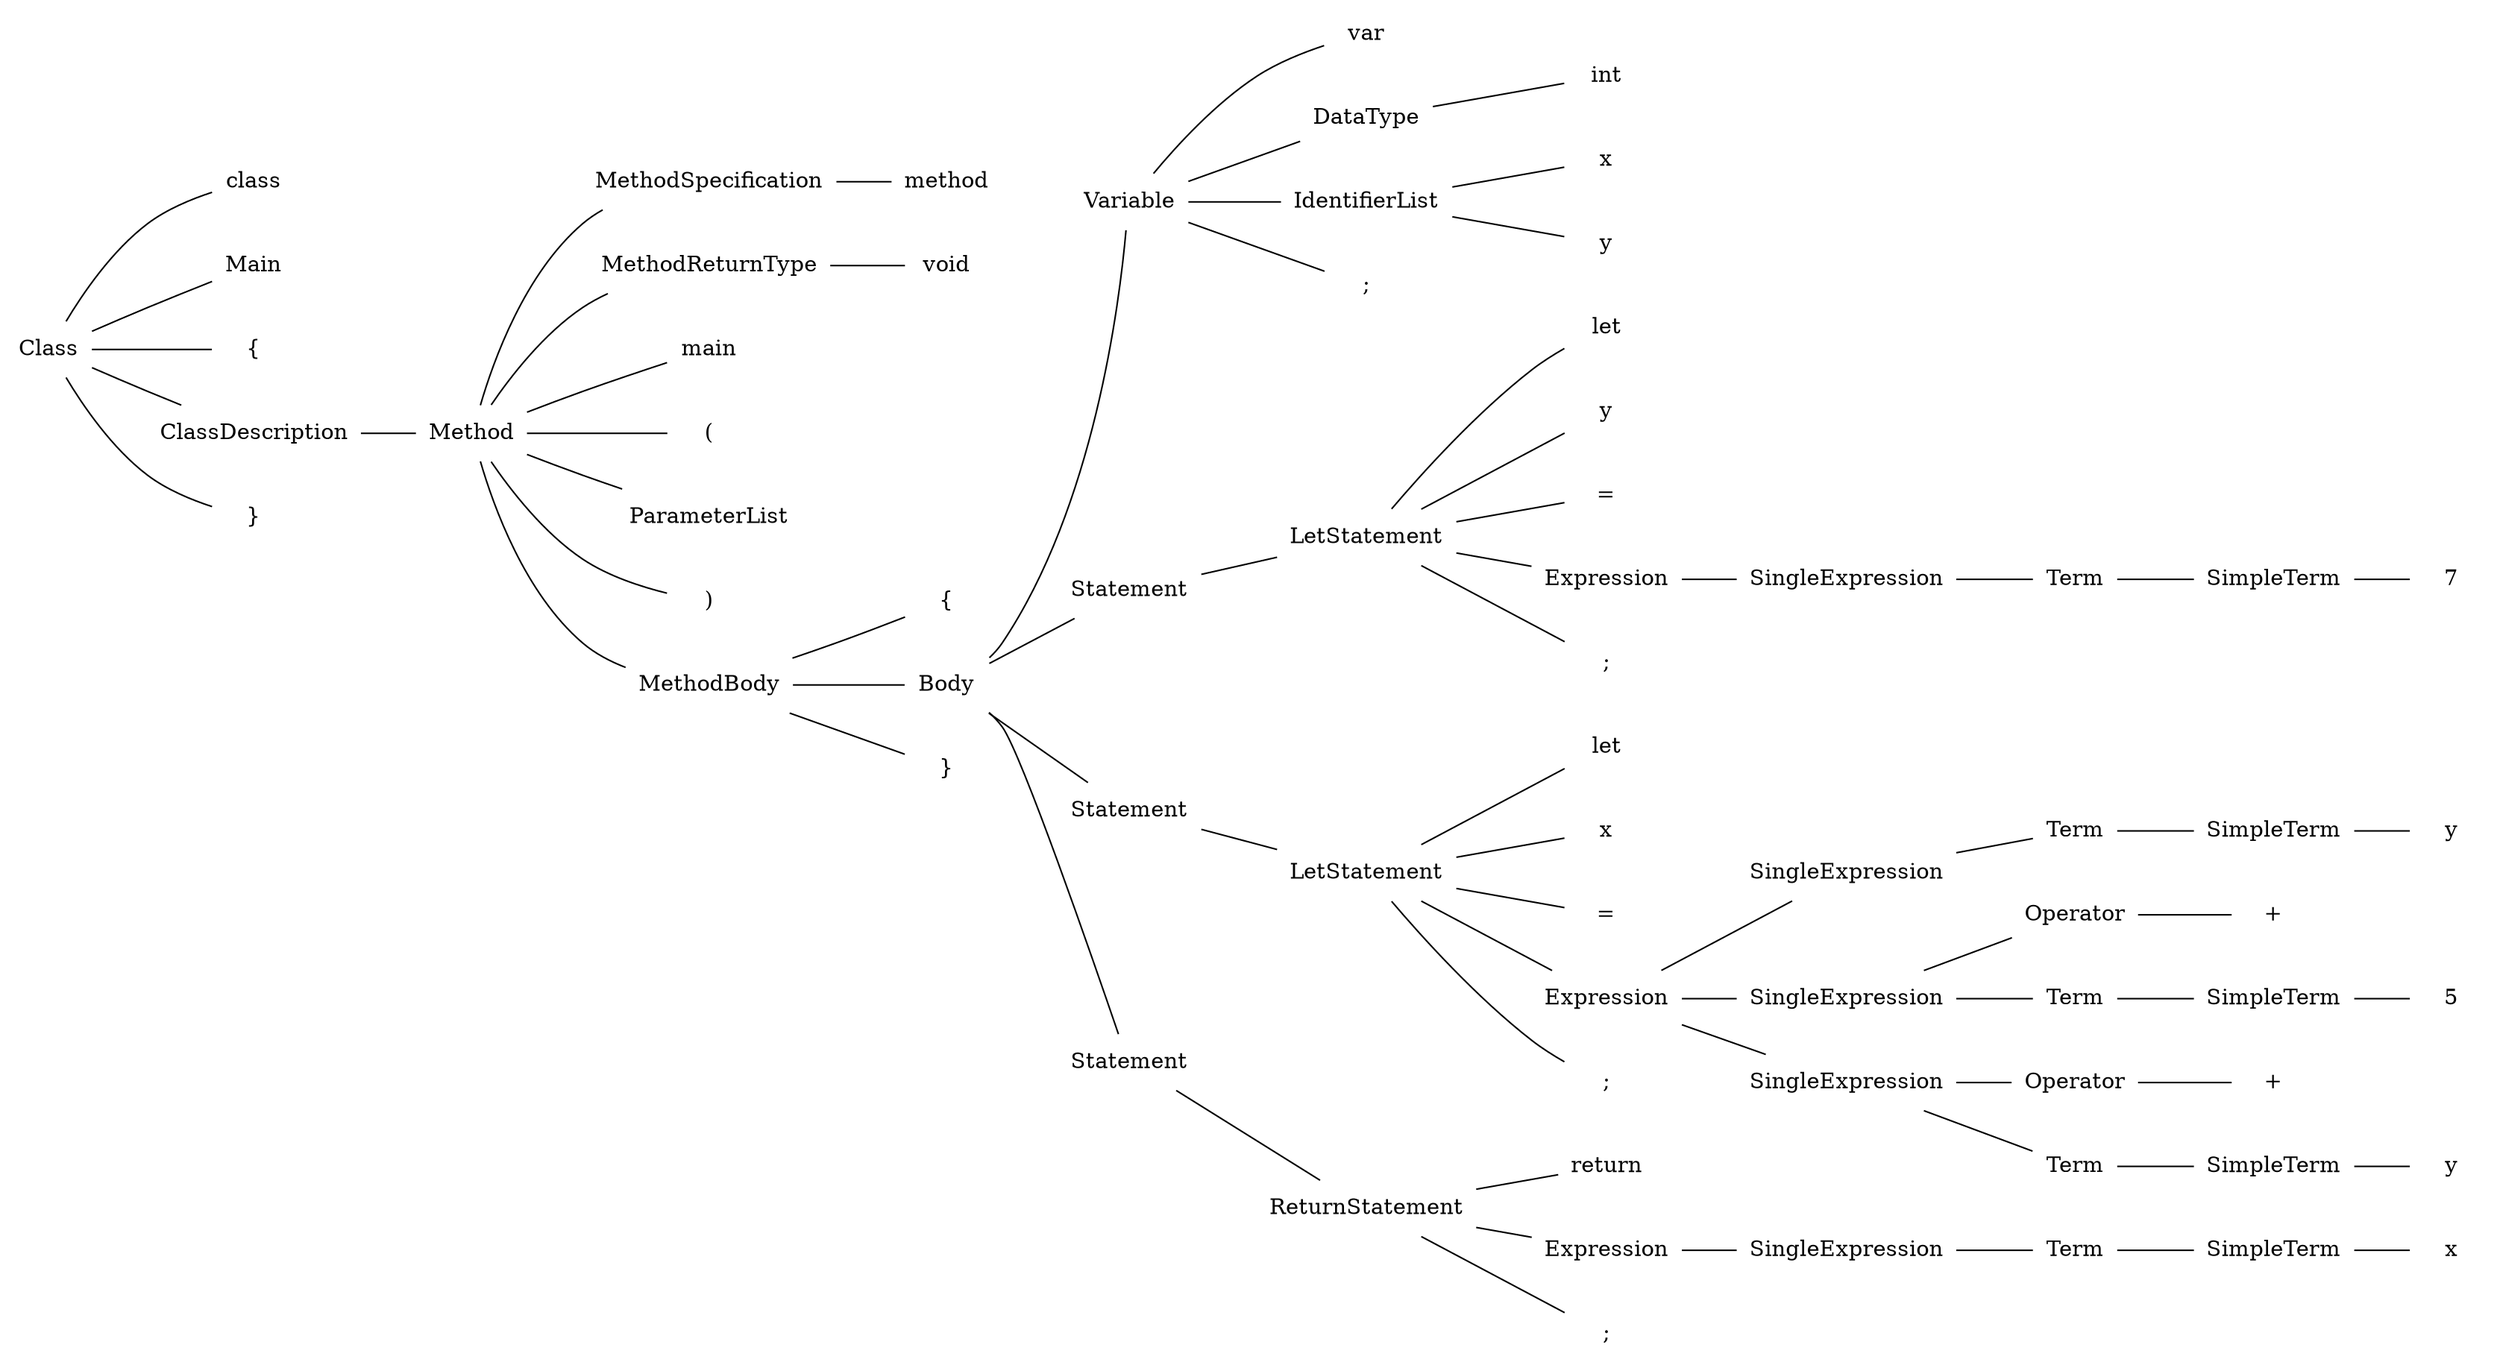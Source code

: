 digraph ClassList {
 rankdir = LR;
 layout  = dot;
   node2036570311456 [shape=none, label ="Class"]
   node2036570332192[shape=none, label ="class"]
   node2036570311456->node2036570332192[arrowhead=none]
   node2036570332624[shape=none, label ="Main"]
   node2036570311456->node2036570332624[arrowhead=none]
   node2036570333056[shape=none, label ="{"]
   node2036570311456->node2036570333056[arrowhead=none]
   node2036570333488[shape=none, label ="ClassDescription"]
     node2036570333488 [shape=none, label ="ClassDescription"]
     node2036570333920[shape=none, label ="Method"]
       node2036570333920 [shape=none, label ="Method"]
       node2036570334352[shape=none, label ="MethodSpecification"]
         node2036570334352 [shape=none, label ="MethodSpecification"]
         node2036570334784[shape=none, label ="method"]
         node2036570334352->node2036570334784[arrowhead=none]

       node2036570333920->node2036570334352[arrowhead=none]
       node2036570335216[shape=none, label ="MethodReturnType"]
         node2036570335216 [shape=none, label ="MethodReturnType"]
         node2036570357328[shape=none, label ="void"]
         node2036570335216->node2036570357328[arrowhead=none]

       node2036570333920->node2036570335216[arrowhead=none]
       node2036570335792[shape=none, label ="main"]
       node2036570333920->node2036570335792[arrowhead=none]
       node2036570357968[shape=none, label ="("]
       node2036570333920->node2036570357968[arrowhead=none]
       node2036570358400[shape=none, label ="ParameterList"]
         node2036570358400 [shape=none, label ="ParameterList"]

       node2036570333920->node2036570358400[arrowhead=none]
       node2036570358832[shape=none, label =")"]
       node2036570333920->node2036570358832[arrowhead=none]
       node2036570359264[shape=none, label ="MethodBody"]
         node2036570359264 [shape=none, label ="MethodBody"]
         node2036570359696[shape=none, label ="{"]
         node2036570359264->node2036570359696[arrowhead=none]
         node2036570365120[shape=none, label ="Body"]
           node2036570365120 [shape=none, label ="Body"]
           node2036570365600[shape=none, label ="Variable"]
             node2036570365600 [shape=none, label ="Variable"]
             node2036570366800[shape=none, label ="var"]
             node2036570365600->node2036570366800[arrowhead=none]
             node2036570368000[shape=none, label ="DataType"]
               node2036570368000 [shape=none, label ="DataType"]
               node2036570365360[shape=none, label ="int"]
               node2036570368000->node2036570365360[arrowhead=none]

             node2036570365600->node2036570368000[arrowhead=none]
             node2036570364640[shape=none, label ="IdentifierList"]
               node2036570364640 [shape=none, label ="IdentifierList"]
               node2036570366320[shape=none, label ="x"]
               node2036570364640->node2036570366320[arrowhead=none]
               node2036570367040[shape=none, label ="y"]
               node2036570364640->node2036570367040[arrowhead=none]

             node2036570365600->node2036570364640[arrowhead=none]
             node2036570365840[shape=none, label =";"]
             node2036570365600->node2036570365840[arrowhead=none]

           node2036570365120->node2036570365600[arrowhead=none]
           node2036570364400[shape=none, label ="Statement"]
             node2036570364400 [shape=none, label ="Statement"]
             node2036570367760[shape=none, label ="LetStatement"]
               node2036570367760 [shape=none, label ="LetStatement"]
               node2036570366080[shape=none, label ="let"]
               node2036570367760->node2036570366080[arrowhead=none]
               node2036570366560[shape=none, label ="y"]
               node2036570367760->node2036570366560[arrowhead=none]
               node2036570367280[shape=none, label ="="]
               node2036570367760->node2036570367280[arrowhead=none]
               node2036570367520[shape=none, label ="Expression"]
                 node2036570367520 [shape=none, label ="Expression"]
                 node2036570364880[shape=none, label ="SingleExpression"]
                   node2036570364880 [shape=none, label ="SingleExpression"]
                   node2036570384240[shape=none, label ="Term"]
                     node2036570384240 [shape=none, label ="Term"]
                     node2036570383280[shape=none, label ="SimpleTerm"]
                       node2036570383280 [shape=none, label ="SimpleTerm"]
                       node2036570387840[shape=none, label ="7"]
                       node2036570383280->node2036570387840[arrowhead=none]

                     node2036570384240->node2036570383280[arrowhead=none]

                   node2036570364880->node2036570384240[arrowhead=none]

                 node2036570367520->node2036570364880[arrowhead=none]

               node2036570367760->node2036570367520[arrowhead=none]
               node2036570390240[shape=none, label =";"]
               node2036570367760->node2036570390240[arrowhead=none]

             node2036570364400->node2036570367760[arrowhead=none]

           node2036570365120->node2036570364400[arrowhead=none]
           node2036570384480[shape=none, label ="Statement"]
             node2036570384480 [shape=none, label ="Statement"]
             node2036570390000[shape=none, label ="LetStatement"]
               node2036570390000 [shape=none, label ="LetStatement"]
               node2036570386160[shape=none, label ="let"]
               node2036570390000->node2036570386160[arrowhead=none]
               node2036570387120[shape=none, label ="x"]
               node2036570390000->node2036570387120[arrowhead=none]
               node2036570390480[shape=none, label ="="]
               node2036570390000->node2036570390480[arrowhead=none]
               node2036570387360[shape=none, label ="Expression"]
                 node2036570387360 [shape=none, label ="Expression"]
                 node2036570384720[shape=none, label ="SingleExpression"]
                   node2036570384720 [shape=none, label ="SingleExpression"]
                   node2036570384000[shape=none, label ="Term"]
                     node2036570384000 [shape=none, label ="Term"]
                     node2036570388320[shape=none, label ="SimpleTerm"]
                       node2036570388320 [shape=none, label ="SimpleTerm"]
                       node2036570383520[shape=none, label ="y"]
                       node2036570388320->node2036570383520[arrowhead=none]

                     node2036570384000->node2036570388320[arrowhead=none]

                   node2036570384720->node2036570384000[arrowhead=none]

                 node2036570387360->node2036570384720[arrowhead=none]
                 node2036570386640[shape=none, label ="SingleExpression"]
                   node2036570386640 [shape=none, label ="SingleExpression"]
                   node2036570389280[shape=none, label ="Operator"]
                     node2036570389280 [shape=none, label ="Operator"]
                     node2036570387600[shape=none, label ="+"]
                     node2036570389280->node2036570387600[arrowhead=none]

                   node2036570386640->node2036570389280[arrowhead=none]
                   node2036570385920[shape=none, label ="Term"]
                     node2036570385920 [shape=none, label ="Term"]
                     node2036570388560[shape=none, label ="SimpleTerm"]
                       node2036570388560 [shape=none, label ="SimpleTerm"]
                       node2036570384960[shape=none, label ="5"]
                       node2036570388560->node2036570384960[arrowhead=none]

                     node2036570385920->node2036570388560[arrowhead=none]

                   node2036570386640->node2036570385920[arrowhead=none]

                 node2036570387360->node2036570386640[arrowhead=none]
                 node2036570389760[shape=none, label ="SingleExpression"]
                   node2036570389760 [shape=none, label ="SingleExpression"]
                   node2036570385200[shape=none, label ="Operator"]
                     node2036570385200 [shape=none, label ="Operator"]
                     node2036570390720[shape=none, label ="+"]
                     node2036570385200->node2036570390720[arrowhead=none]

                   node2036570389760->node2036570385200[arrowhead=none]
                   node2036570386400[shape=none, label ="Term"]
                     node2036570386400 [shape=none, label ="Term"]
                     node2036570388800[shape=none, label ="SimpleTerm"]
                       node2036570388800 [shape=none, label ="SimpleTerm"]
                       node2036570390960[shape=none, label ="y"]
                       node2036570388800->node2036570390960[arrowhead=none]

                     node2036570386400->node2036570388800[arrowhead=none]

                   node2036570389760->node2036570386400[arrowhead=none]

                 node2036570387360->node2036570389760[arrowhead=none]

               node2036570390000->node2036570387360[arrowhead=none]
               node2036570385440[shape=none, label =";"]
               node2036570390000->node2036570385440[arrowhead=none]

             node2036570384480->node2036570390000[arrowhead=none]

           node2036570365120->node2036570384480[arrowhead=none]
           node2036570385680[shape=none, label ="Statement"]
             node2036570385680 [shape=none, label ="Statement"]
             node2036570388080[shape=none, label ="ReturnStatement"]
               node2036570388080 [shape=none, label ="ReturnStatement"]
               node2036570389040[shape=none, label ="return"]
               node2036570388080->node2036570389040[arrowhead=none]
               node2036570386880[shape=none, label ="Expression"]
                 node2036570386880 [shape=none, label ="Expression"]
                 node2036570389520[shape=none, label ="SingleExpression"]
                   node2036570389520 [shape=none, label ="SingleExpression"]
                   node2036570383760[shape=none, label ="Term"]
                     node2036570383760 [shape=none, label ="Term"]
                     node2036570425552[shape=none, label ="SimpleTerm"]
                       node2036570425552 [shape=none, label ="SimpleTerm"]
                       node2036570420992[shape=none, label ="x"]
                       node2036570425552->node2036570420992[arrowhead=none]

                     node2036570383760->node2036570425552[arrowhead=none]

                   node2036570389520->node2036570383760[arrowhead=none]

                 node2036570386880->node2036570389520[arrowhead=none]

               node2036570388080->node2036570386880[arrowhead=none]
               node2036570425312[shape=none, label =";"]
               node2036570388080->node2036570425312[arrowhead=none]

             node2036570385680->node2036570388080[arrowhead=none]

           node2036570365120->node2036570385680[arrowhead=none]

         node2036570359264->node2036570365120[arrowhead=none]
         node2036570423392[shape=none, label ="}"]
         node2036570359264->node2036570423392[arrowhead=none]

       node2036570333920->node2036570359264[arrowhead=none]

     node2036570333488->node2036570333920[arrowhead=none]

   node2036570311456->node2036570333488[arrowhead=none]
   node2036570426752[shape=none, label ="}"]
   node2036570311456->node2036570426752[arrowhead=none]

}

